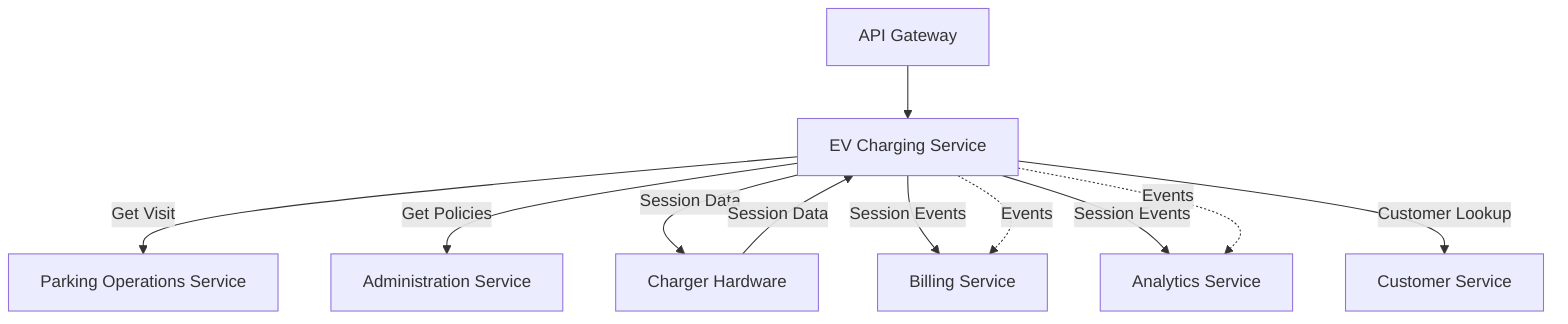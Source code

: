 graph TD
    EVCharging[EV Charging Service]
    ParkingOps[Parking Operations Service]
    Billing[Billing Service]
    Admin[Administration Service]
    ChargerHW[Charger Hardware]
    Analytics[Analytics Service]
    Gateway[API Gateway]
    Customer[Customer Service]

    Gateway --> EVCharging
    EVCharging -->|Get Visit| ParkingOps
    EVCharging -->|Get Policies| Admin
    EVCharging -->|Session Data| ChargerHW
    EVCharging -->|Session Events| Billing
    EVCharging -->|Session Events| Analytics
    EVCharging -->|Customer Lookup| Customer
    ChargerHW -->|Session Data| EVCharging
    EVCharging -.->|Events| Billing
    EVCharging -.->|Events| Analytics